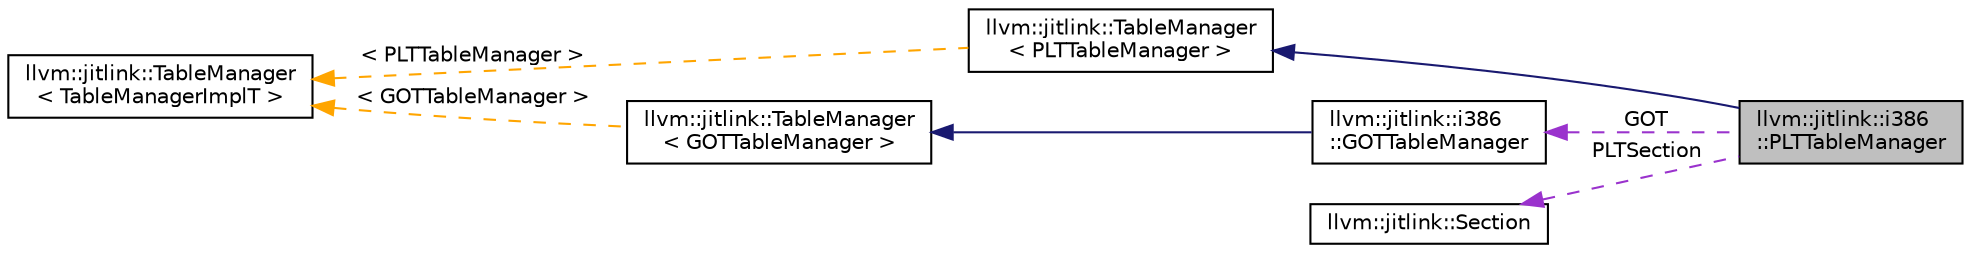 digraph "llvm::jitlink::i386::PLTTableManager"
{
 // LATEX_PDF_SIZE
  bgcolor="transparent";
  edge [fontname="Helvetica",fontsize="10",labelfontname="Helvetica",labelfontsize="10"];
  node [fontname="Helvetica",fontsize="10",shape=record];
  rankdir="LR";
  Node1 [label="llvm::jitlink::i386\l::PLTTableManager",height=0.2,width=0.4,color="black", fillcolor="grey75", style="filled", fontcolor="black",tooltip="Procedure Linkage Table Builder."];
  Node2 -> Node1 [dir="back",color="midnightblue",fontsize="10",style="solid",fontname="Helvetica"];
  Node2 [label="llvm::jitlink::TableManager\l\< PLTTableManager \>",height=0.2,width=0.4,color="black",URL="$classllvm_1_1jitlink_1_1TableManager.html",tooltip=" "];
  Node3 -> Node2 [dir="back",color="orange",fontsize="10",style="dashed",label=" \< PLTTableManager \>" ,fontname="Helvetica"];
  Node3 [label="llvm::jitlink::TableManager\l\< TableManagerImplT \>",height=0.2,width=0.4,color="black",URL="$classllvm_1_1jitlink_1_1TableManager.html",tooltip="A CRTP base for tables that are built on demand, e.g."];
  Node4 -> Node1 [dir="back",color="darkorchid3",fontsize="10",style="dashed",label=" PLTSection" ,fontname="Helvetica"];
  Node4 [label="llvm::jitlink::Section",height=0.2,width=0.4,color="black",URL="$classllvm_1_1jitlink_1_1Section.html",tooltip="Represents an object file section."];
  Node5 -> Node1 [dir="back",color="darkorchid3",fontsize="10",style="dashed",label=" GOT" ,fontname="Helvetica"];
  Node5 [label="llvm::jitlink::i386\l::GOTTableManager",height=0.2,width=0.4,color="black",URL="$classllvm_1_1jitlink_1_1i386_1_1GOTTableManager.html",tooltip="Global Offset Table Builder."];
  Node6 -> Node5 [dir="back",color="midnightblue",fontsize="10",style="solid",fontname="Helvetica"];
  Node6 [label="llvm::jitlink::TableManager\l\< GOTTableManager \>",height=0.2,width=0.4,color="black",URL="$classllvm_1_1jitlink_1_1TableManager.html",tooltip=" "];
  Node3 -> Node6 [dir="back",color="orange",fontsize="10",style="dashed",label=" \< GOTTableManager \>" ,fontname="Helvetica"];
}

